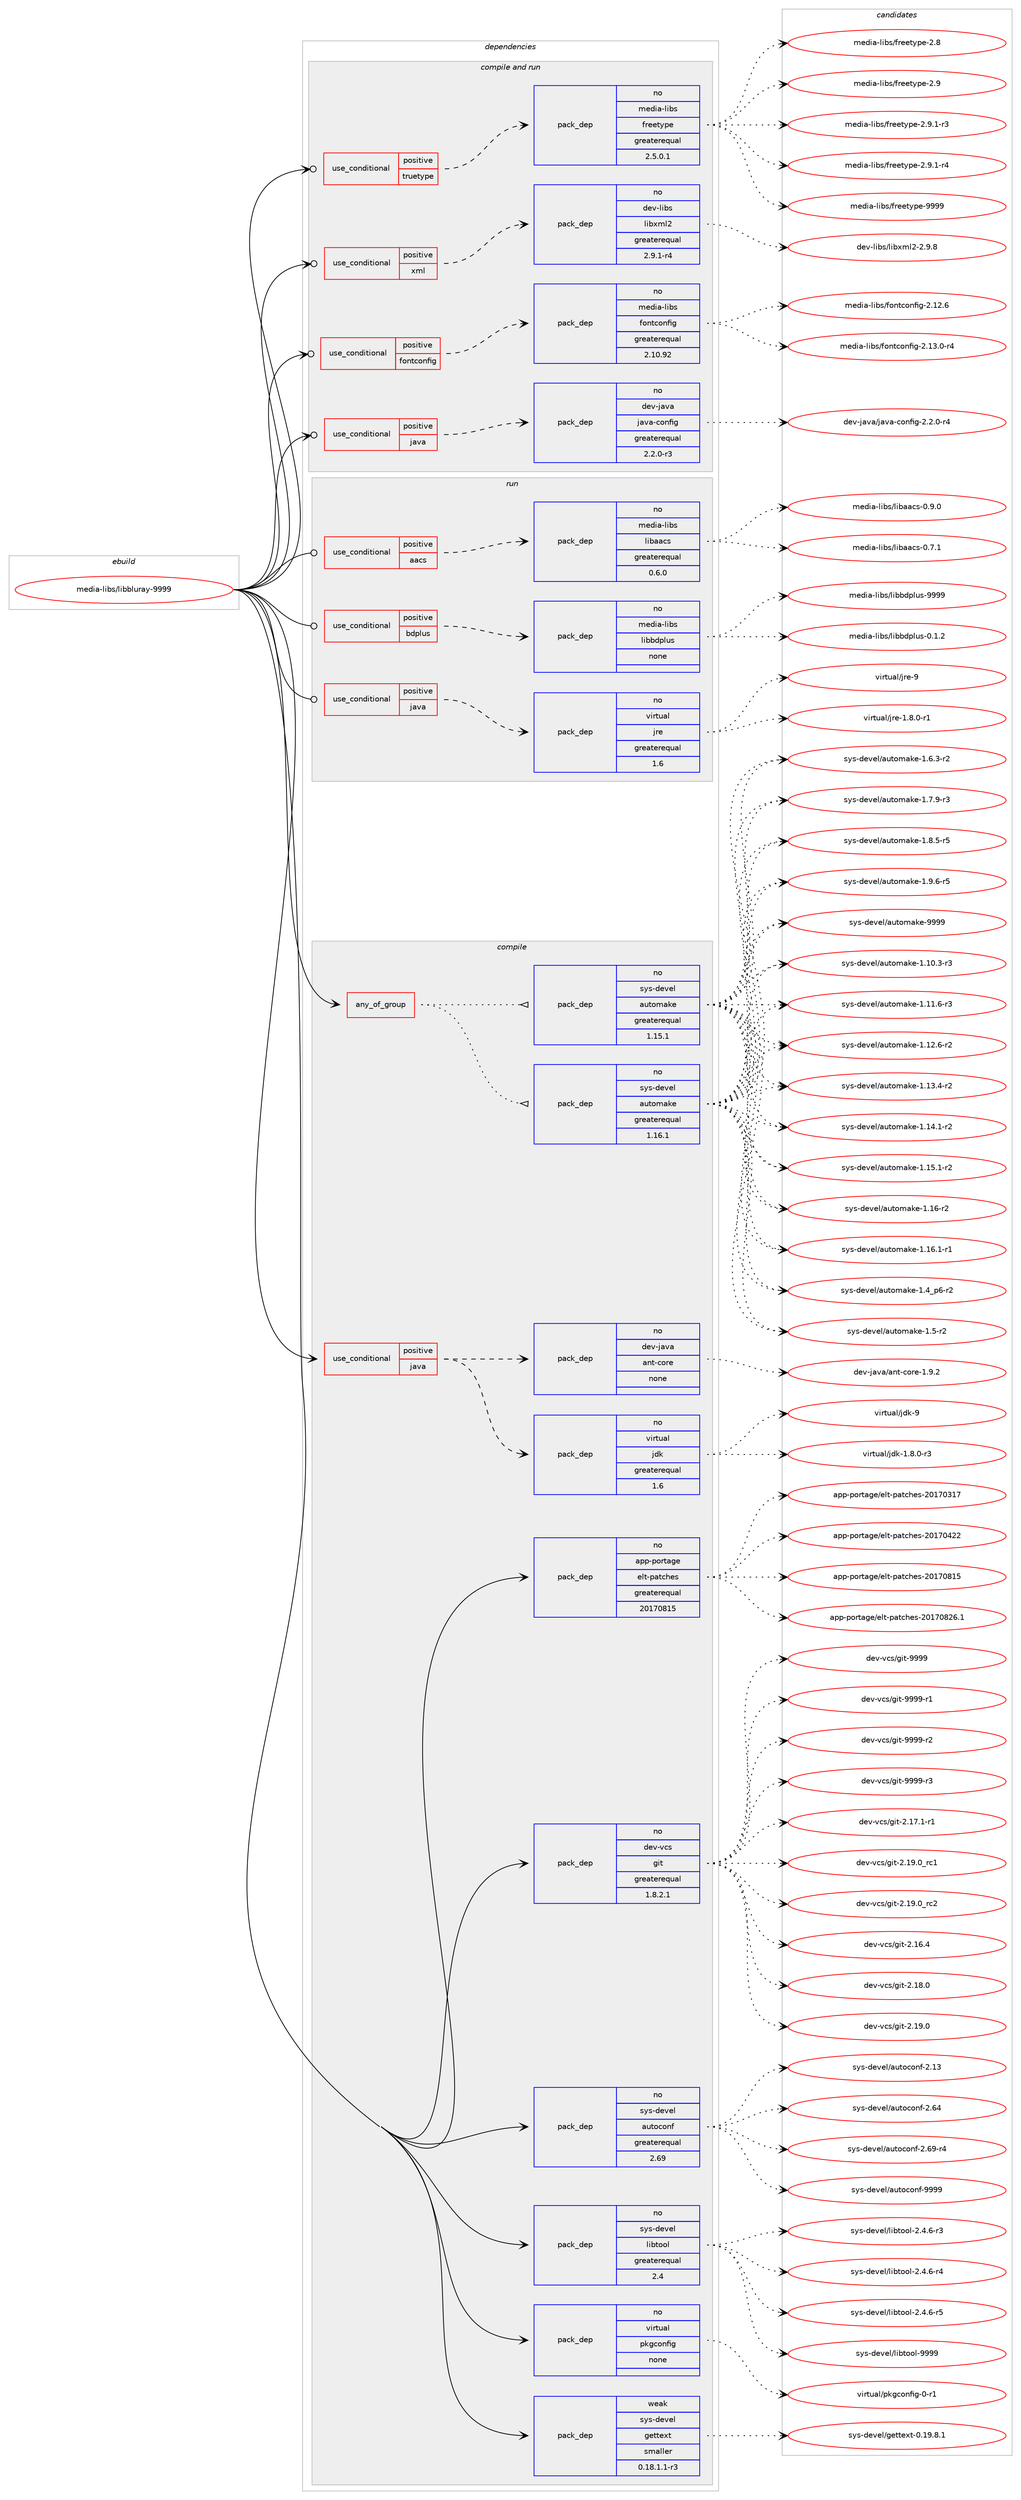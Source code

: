 digraph prolog {

# *************
# Graph options
# *************

newrank=true;
concentrate=true;
compound=true;
graph [rankdir=LR,fontname=Helvetica,fontsize=10,ranksep=1.5];#, ranksep=2.5, nodesep=0.2];
edge  [arrowhead=vee];
node  [fontname=Helvetica,fontsize=10];

# **********
# The ebuild
# **********

subgraph cluster_leftcol {
color=gray;
rank=same;
label=<<i>ebuild</i>>;
id [label="media-libs/libbluray-9999", color=red, width=4, href="../media-libs/libbluray-9999.svg"];
}

# ****************
# The dependencies
# ****************

subgraph cluster_midcol {
color=gray;
label=<<i>dependencies</i>>;
subgraph cluster_compile {
fillcolor="#eeeeee";
style=filled;
label=<<i>compile</i>>;
subgraph any169 {
dependency10814 [label=<<TABLE BORDER="0" CELLBORDER="1" CELLSPACING="0" CELLPADDING="4"><TR><TD CELLPADDING="10">any_of_group</TD></TR></TABLE>>, shape=none, color=red];subgraph pack7339 {
dependency10815 [label=<<TABLE BORDER="0" CELLBORDER="1" CELLSPACING="0" CELLPADDING="4" WIDTH="220"><TR><TD ROWSPAN="6" CELLPADDING="30">pack_dep</TD></TR><TR><TD WIDTH="110">no</TD></TR><TR><TD>sys-devel</TD></TR><TR><TD>automake</TD></TR><TR><TD>greaterequal</TD></TR><TR><TD>1.16.1</TD></TR></TABLE>>, shape=none, color=blue];
}
dependency10814:e -> dependency10815:w [weight=20,style="dotted",arrowhead="oinv"];
subgraph pack7340 {
dependency10816 [label=<<TABLE BORDER="0" CELLBORDER="1" CELLSPACING="0" CELLPADDING="4" WIDTH="220"><TR><TD ROWSPAN="6" CELLPADDING="30">pack_dep</TD></TR><TR><TD WIDTH="110">no</TD></TR><TR><TD>sys-devel</TD></TR><TR><TD>automake</TD></TR><TR><TD>greaterequal</TD></TR><TR><TD>1.15.1</TD></TR></TABLE>>, shape=none, color=blue];
}
dependency10814:e -> dependency10816:w [weight=20,style="dotted",arrowhead="oinv"];
}
id:e -> dependency10814:w [weight=20,style="solid",arrowhead="vee"];
subgraph cond3294 {
dependency10817 [label=<<TABLE BORDER="0" CELLBORDER="1" CELLSPACING="0" CELLPADDING="4"><TR><TD ROWSPAN="3" CELLPADDING="10">use_conditional</TD></TR><TR><TD>positive</TD></TR><TR><TD>java</TD></TR></TABLE>>, shape=none, color=red];
subgraph pack7341 {
dependency10818 [label=<<TABLE BORDER="0" CELLBORDER="1" CELLSPACING="0" CELLPADDING="4" WIDTH="220"><TR><TD ROWSPAN="6" CELLPADDING="30">pack_dep</TD></TR><TR><TD WIDTH="110">no</TD></TR><TR><TD>virtual</TD></TR><TR><TD>jdk</TD></TR><TR><TD>greaterequal</TD></TR><TR><TD>1.6</TD></TR></TABLE>>, shape=none, color=blue];
}
dependency10817:e -> dependency10818:w [weight=20,style="dashed",arrowhead="vee"];
subgraph pack7342 {
dependency10819 [label=<<TABLE BORDER="0" CELLBORDER="1" CELLSPACING="0" CELLPADDING="4" WIDTH="220"><TR><TD ROWSPAN="6" CELLPADDING="30">pack_dep</TD></TR><TR><TD WIDTH="110">no</TD></TR><TR><TD>dev-java</TD></TR><TR><TD>ant-core</TD></TR><TR><TD>none</TD></TR><TR><TD></TD></TR></TABLE>>, shape=none, color=blue];
}
dependency10817:e -> dependency10819:w [weight=20,style="dashed",arrowhead="vee"];
}
id:e -> dependency10817:w [weight=20,style="solid",arrowhead="vee"];
subgraph pack7343 {
dependency10820 [label=<<TABLE BORDER="0" CELLBORDER="1" CELLSPACING="0" CELLPADDING="4" WIDTH="220"><TR><TD ROWSPAN="6" CELLPADDING="30">pack_dep</TD></TR><TR><TD WIDTH="110">no</TD></TR><TR><TD>app-portage</TD></TR><TR><TD>elt-patches</TD></TR><TR><TD>greaterequal</TD></TR><TR><TD>20170815</TD></TR></TABLE>>, shape=none, color=blue];
}
id:e -> dependency10820:w [weight=20,style="solid",arrowhead="vee"];
subgraph pack7344 {
dependency10821 [label=<<TABLE BORDER="0" CELLBORDER="1" CELLSPACING="0" CELLPADDING="4" WIDTH="220"><TR><TD ROWSPAN="6" CELLPADDING="30">pack_dep</TD></TR><TR><TD WIDTH="110">no</TD></TR><TR><TD>dev-vcs</TD></TR><TR><TD>git</TD></TR><TR><TD>greaterequal</TD></TR><TR><TD>1.8.2.1</TD></TR></TABLE>>, shape=none, color=blue];
}
id:e -> dependency10821:w [weight=20,style="solid",arrowhead="vee"];
subgraph pack7345 {
dependency10822 [label=<<TABLE BORDER="0" CELLBORDER="1" CELLSPACING="0" CELLPADDING="4" WIDTH="220"><TR><TD ROWSPAN="6" CELLPADDING="30">pack_dep</TD></TR><TR><TD WIDTH="110">no</TD></TR><TR><TD>sys-devel</TD></TR><TR><TD>autoconf</TD></TR><TR><TD>greaterequal</TD></TR><TR><TD>2.69</TD></TR></TABLE>>, shape=none, color=blue];
}
id:e -> dependency10822:w [weight=20,style="solid",arrowhead="vee"];
subgraph pack7346 {
dependency10823 [label=<<TABLE BORDER="0" CELLBORDER="1" CELLSPACING="0" CELLPADDING="4" WIDTH="220"><TR><TD ROWSPAN="6" CELLPADDING="30">pack_dep</TD></TR><TR><TD WIDTH="110">no</TD></TR><TR><TD>sys-devel</TD></TR><TR><TD>libtool</TD></TR><TR><TD>greaterequal</TD></TR><TR><TD>2.4</TD></TR></TABLE>>, shape=none, color=blue];
}
id:e -> dependency10823:w [weight=20,style="solid",arrowhead="vee"];
subgraph pack7347 {
dependency10824 [label=<<TABLE BORDER="0" CELLBORDER="1" CELLSPACING="0" CELLPADDING="4" WIDTH="220"><TR><TD ROWSPAN="6" CELLPADDING="30">pack_dep</TD></TR><TR><TD WIDTH="110">no</TD></TR><TR><TD>virtual</TD></TR><TR><TD>pkgconfig</TD></TR><TR><TD>none</TD></TR><TR><TD></TD></TR></TABLE>>, shape=none, color=blue];
}
id:e -> dependency10824:w [weight=20,style="solid",arrowhead="vee"];
subgraph pack7348 {
dependency10825 [label=<<TABLE BORDER="0" CELLBORDER="1" CELLSPACING="0" CELLPADDING="4" WIDTH="220"><TR><TD ROWSPAN="6" CELLPADDING="30">pack_dep</TD></TR><TR><TD WIDTH="110">weak</TD></TR><TR><TD>sys-devel</TD></TR><TR><TD>gettext</TD></TR><TR><TD>smaller</TD></TR><TR><TD>0.18.1.1-r3</TD></TR></TABLE>>, shape=none, color=blue];
}
id:e -> dependency10825:w [weight=20,style="solid",arrowhead="vee"];
}
subgraph cluster_compileandrun {
fillcolor="#eeeeee";
style=filled;
label=<<i>compile and run</i>>;
subgraph cond3295 {
dependency10826 [label=<<TABLE BORDER="0" CELLBORDER="1" CELLSPACING="0" CELLPADDING="4"><TR><TD ROWSPAN="3" CELLPADDING="10">use_conditional</TD></TR><TR><TD>positive</TD></TR><TR><TD>fontconfig</TD></TR></TABLE>>, shape=none, color=red];
subgraph pack7349 {
dependency10827 [label=<<TABLE BORDER="0" CELLBORDER="1" CELLSPACING="0" CELLPADDING="4" WIDTH="220"><TR><TD ROWSPAN="6" CELLPADDING="30">pack_dep</TD></TR><TR><TD WIDTH="110">no</TD></TR><TR><TD>media-libs</TD></TR><TR><TD>fontconfig</TD></TR><TR><TD>greaterequal</TD></TR><TR><TD>2.10.92</TD></TR></TABLE>>, shape=none, color=blue];
}
dependency10826:e -> dependency10827:w [weight=20,style="dashed",arrowhead="vee"];
}
id:e -> dependency10826:w [weight=20,style="solid",arrowhead="odotvee"];
subgraph cond3296 {
dependency10828 [label=<<TABLE BORDER="0" CELLBORDER="1" CELLSPACING="0" CELLPADDING="4"><TR><TD ROWSPAN="3" CELLPADDING="10">use_conditional</TD></TR><TR><TD>positive</TD></TR><TR><TD>java</TD></TR></TABLE>>, shape=none, color=red];
subgraph pack7350 {
dependency10829 [label=<<TABLE BORDER="0" CELLBORDER="1" CELLSPACING="0" CELLPADDING="4" WIDTH="220"><TR><TD ROWSPAN="6" CELLPADDING="30">pack_dep</TD></TR><TR><TD WIDTH="110">no</TD></TR><TR><TD>dev-java</TD></TR><TR><TD>java-config</TD></TR><TR><TD>greaterequal</TD></TR><TR><TD>2.2.0-r3</TD></TR></TABLE>>, shape=none, color=blue];
}
dependency10828:e -> dependency10829:w [weight=20,style="dashed",arrowhead="vee"];
}
id:e -> dependency10828:w [weight=20,style="solid",arrowhead="odotvee"];
subgraph cond3297 {
dependency10830 [label=<<TABLE BORDER="0" CELLBORDER="1" CELLSPACING="0" CELLPADDING="4"><TR><TD ROWSPAN="3" CELLPADDING="10">use_conditional</TD></TR><TR><TD>positive</TD></TR><TR><TD>truetype</TD></TR></TABLE>>, shape=none, color=red];
subgraph pack7351 {
dependency10831 [label=<<TABLE BORDER="0" CELLBORDER="1" CELLSPACING="0" CELLPADDING="4" WIDTH="220"><TR><TD ROWSPAN="6" CELLPADDING="30">pack_dep</TD></TR><TR><TD WIDTH="110">no</TD></TR><TR><TD>media-libs</TD></TR><TR><TD>freetype</TD></TR><TR><TD>greaterequal</TD></TR><TR><TD>2.5.0.1</TD></TR></TABLE>>, shape=none, color=blue];
}
dependency10830:e -> dependency10831:w [weight=20,style="dashed",arrowhead="vee"];
}
id:e -> dependency10830:w [weight=20,style="solid",arrowhead="odotvee"];
subgraph cond3298 {
dependency10832 [label=<<TABLE BORDER="0" CELLBORDER="1" CELLSPACING="0" CELLPADDING="4"><TR><TD ROWSPAN="3" CELLPADDING="10">use_conditional</TD></TR><TR><TD>positive</TD></TR><TR><TD>xml</TD></TR></TABLE>>, shape=none, color=red];
subgraph pack7352 {
dependency10833 [label=<<TABLE BORDER="0" CELLBORDER="1" CELLSPACING="0" CELLPADDING="4" WIDTH="220"><TR><TD ROWSPAN="6" CELLPADDING="30">pack_dep</TD></TR><TR><TD WIDTH="110">no</TD></TR><TR><TD>dev-libs</TD></TR><TR><TD>libxml2</TD></TR><TR><TD>greaterequal</TD></TR><TR><TD>2.9.1-r4</TD></TR></TABLE>>, shape=none, color=blue];
}
dependency10832:e -> dependency10833:w [weight=20,style="dashed",arrowhead="vee"];
}
id:e -> dependency10832:w [weight=20,style="solid",arrowhead="odotvee"];
}
subgraph cluster_run {
fillcolor="#eeeeee";
style=filled;
label=<<i>run</i>>;
subgraph cond3299 {
dependency10834 [label=<<TABLE BORDER="0" CELLBORDER="1" CELLSPACING="0" CELLPADDING="4"><TR><TD ROWSPAN="3" CELLPADDING="10">use_conditional</TD></TR><TR><TD>positive</TD></TR><TR><TD>aacs</TD></TR></TABLE>>, shape=none, color=red];
subgraph pack7353 {
dependency10835 [label=<<TABLE BORDER="0" CELLBORDER="1" CELLSPACING="0" CELLPADDING="4" WIDTH="220"><TR><TD ROWSPAN="6" CELLPADDING="30">pack_dep</TD></TR><TR><TD WIDTH="110">no</TD></TR><TR><TD>media-libs</TD></TR><TR><TD>libaacs</TD></TR><TR><TD>greaterequal</TD></TR><TR><TD>0.6.0</TD></TR></TABLE>>, shape=none, color=blue];
}
dependency10834:e -> dependency10835:w [weight=20,style="dashed",arrowhead="vee"];
}
id:e -> dependency10834:w [weight=20,style="solid",arrowhead="odot"];
subgraph cond3300 {
dependency10836 [label=<<TABLE BORDER="0" CELLBORDER="1" CELLSPACING="0" CELLPADDING="4"><TR><TD ROWSPAN="3" CELLPADDING="10">use_conditional</TD></TR><TR><TD>positive</TD></TR><TR><TD>bdplus</TD></TR></TABLE>>, shape=none, color=red];
subgraph pack7354 {
dependency10837 [label=<<TABLE BORDER="0" CELLBORDER="1" CELLSPACING="0" CELLPADDING="4" WIDTH="220"><TR><TD ROWSPAN="6" CELLPADDING="30">pack_dep</TD></TR><TR><TD WIDTH="110">no</TD></TR><TR><TD>media-libs</TD></TR><TR><TD>libbdplus</TD></TR><TR><TD>none</TD></TR><TR><TD></TD></TR></TABLE>>, shape=none, color=blue];
}
dependency10836:e -> dependency10837:w [weight=20,style="dashed",arrowhead="vee"];
}
id:e -> dependency10836:w [weight=20,style="solid",arrowhead="odot"];
subgraph cond3301 {
dependency10838 [label=<<TABLE BORDER="0" CELLBORDER="1" CELLSPACING="0" CELLPADDING="4"><TR><TD ROWSPAN="3" CELLPADDING="10">use_conditional</TD></TR><TR><TD>positive</TD></TR><TR><TD>java</TD></TR></TABLE>>, shape=none, color=red];
subgraph pack7355 {
dependency10839 [label=<<TABLE BORDER="0" CELLBORDER="1" CELLSPACING="0" CELLPADDING="4" WIDTH="220"><TR><TD ROWSPAN="6" CELLPADDING="30">pack_dep</TD></TR><TR><TD WIDTH="110">no</TD></TR><TR><TD>virtual</TD></TR><TR><TD>jre</TD></TR><TR><TD>greaterequal</TD></TR><TR><TD>1.6</TD></TR></TABLE>>, shape=none, color=blue];
}
dependency10838:e -> dependency10839:w [weight=20,style="dashed",arrowhead="vee"];
}
id:e -> dependency10838:w [weight=20,style="solid",arrowhead="odot"];
}
}

# **************
# The candidates
# **************

subgraph cluster_choices {
rank=same;
color=gray;
label=<<i>candidates</i>>;

subgraph choice7339 {
color=black;
nodesep=1;
choice11512111545100101118101108479711711611110997107101454946494846514511451 [label="sys-devel/automake-1.10.3-r3", color=red, width=4,href="../sys-devel/automake-1.10.3-r3.svg"];
choice11512111545100101118101108479711711611110997107101454946494946544511451 [label="sys-devel/automake-1.11.6-r3", color=red, width=4,href="../sys-devel/automake-1.11.6-r3.svg"];
choice11512111545100101118101108479711711611110997107101454946495046544511450 [label="sys-devel/automake-1.12.6-r2", color=red, width=4,href="../sys-devel/automake-1.12.6-r2.svg"];
choice11512111545100101118101108479711711611110997107101454946495146524511450 [label="sys-devel/automake-1.13.4-r2", color=red, width=4,href="../sys-devel/automake-1.13.4-r2.svg"];
choice11512111545100101118101108479711711611110997107101454946495246494511450 [label="sys-devel/automake-1.14.1-r2", color=red, width=4,href="../sys-devel/automake-1.14.1-r2.svg"];
choice11512111545100101118101108479711711611110997107101454946495346494511450 [label="sys-devel/automake-1.15.1-r2", color=red, width=4,href="../sys-devel/automake-1.15.1-r2.svg"];
choice1151211154510010111810110847971171161111099710710145494649544511450 [label="sys-devel/automake-1.16-r2", color=red, width=4,href="../sys-devel/automake-1.16-r2.svg"];
choice11512111545100101118101108479711711611110997107101454946495446494511449 [label="sys-devel/automake-1.16.1-r1", color=red, width=4,href="../sys-devel/automake-1.16.1-r1.svg"];
choice115121115451001011181011084797117116111109971071014549465295112544511450 [label="sys-devel/automake-1.4_p6-r2", color=red, width=4,href="../sys-devel/automake-1.4_p6-r2.svg"];
choice11512111545100101118101108479711711611110997107101454946534511450 [label="sys-devel/automake-1.5-r2", color=red, width=4,href="../sys-devel/automake-1.5-r2.svg"];
choice115121115451001011181011084797117116111109971071014549465446514511450 [label="sys-devel/automake-1.6.3-r2", color=red, width=4,href="../sys-devel/automake-1.6.3-r2.svg"];
choice115121115451001011181011084797117116111109971071014549465546574511451 [label="sys-devel/automake-1.7.9-r3", color=red, width=4,href="../sys-devel/automake-1.7.9-r3.svg"];
choice115121115451001011181011084797117116111109971071014549465646534511453 [label="sys-devel/automake-1.8.5-r5", color=red, width=4,href="../sys-devel/automake-1.8.5-r5.svg"];
choice115121115451001011181011084797117116111109971071014549465746544511453 [label="sys-devel/automake-1.9.6-r5", color=red, width=4,href="../sys-devel/automake-1.9.6-r5.svg"];
choice115121115451001011181011084797117116111109971071014557575757 [label="sys-devel/automake-9999", color=red, width=4,href="../sys-devel/automake-9999.svg"];
dependency10815:e -> choice11512111545100101118101108479711711611110997107101454946494846514511451:w [style=dotted,weight="100"];
dependency10815:e -> choice11512111545100101118101108479711711611110997107101454946494946544511451:w [style=dotted,weight="100"];
dependency10815:e -> choice11512111545100101118101108479711711611110997107101454946495046544511450:w [style=dotted,weight="100"];
dependency10815:e -> choice11512111545100101118101108479711711611110997107101454946495146524511450:w [style=dotted,weight="100"];
dependency10815:e -> choice11512111545100101118101108479711711611110997107101454946495246494511450:w [style=dotted,weight="100"];
dependency10815:e -> choice11512111545100101118101108479711711611110997107101454946495346494511450:w [style=dotted,weight="100"];
dependency10815:e -> choice1151211154510010111810110847971171161111099710710145494649544511450:w [style=dotted,weight="100"];
dependency10815:e -> choice11512111545100101118101108479711711611110997107101454946495446494511449:w [style=dotted,weight="100"];
dependency10815:e -> choice115121115451001011181011084797117116111109971071014549465295112544511450:w [style=dotted,weight="100"];
dependency10815:e -> choice11512111545100101118101108479711711611110997107101454946534511450:w [style=dotted,weight="100"];
dependency10815:e -> choice115121115451001011181011084797117116111109971071014549465446514511450:w [style=dotted,weight="100"];
dependency10815:e -> choice115121115451001011181011084797117116111109971071014549465546574511451:w [style=dotted,weight="100"];
dependency10815:e -> choice115121115451001011181011084797117116111109971071014549465646534511453:w [style=dotted,weight="100"];
dependency10815:e -> choice115121115451001011181011084797117116111109971071014549465746544511453:w [style=dotted,weight="100"];
dependency10815:e -> choice115121115451001011181011084797117116111109971071014557575757:w [style=dotted,weight="100"];
}
subgraph choice7340 {
color=black;
nodesep=1;
choice11512111545100101118101108479711711611110997107101454946494846514511451 [label="sys-devel/automake-1.10.3-r3", color=red, width=4,href="../sys-devel/automake-1.10.3-r3.svg"];
choice11512111545100101118101108479711711611110997107101454946494946544511451 [label="sys-devel/automake-1.11.6-r3", color=red, width=4,href="../sys-devel/automake-1.11.6-r3.svg"];
choice11512111545100101118101108479711711611110997107101454946495046544511450 [label="sys-devel/automake-1.12.6-r2", color=red, width=4,href="../sys-devel/automake-1.12.6-r2.svg"];
choice11512111545100101118101108479711711611110997107101454946495146524511450 [label="sys-devel/automake-1.13.4-r2", color=red, width=4,href="../sys-devel/automake-1.13.4-r2.svg"];
choice11512111545100101118101108479711711611110997107101454946495246494511450 [label="sys-devel/automake-1.14.1-r2", color=red, width=4,href="../sys-devel/automake-1.14.1-r2.svg"];
choice11512111545100101118101108479711711611110997107101454946495346494511450 [label="sys-devel/automake-1.15.1-r2", color=red, width=4,href="../sys-devel/automake-1.15.1-r2.svg"];
choice1151211154510010111810110847971171161111099710710145494649544511450 [label="sys-devel/automake-1.16-r2", color=red, width=4,href="../sys-devel/automake-1.16-r2.svg"];
choice11512111545100101118101108479711711611110997107101454946495446494511449 [label="sys-devel/automake-1.16.1-r1", color=red, width=4,href="../sys-devel/automake-1.16.1-r1.svg"];
choice115121115451001011181011084797117116111109971071014549465295112544511450 [label="sys-devel/automake-1.4_p6-r2", color=red, width=4,href="../sys-devel/automake-1.4_p6-r2.svg"];
choice11512111545100101118101108479711711611110997107101454946534511450 [label="sys-devel/automake-1.5-r2", color=red, width=4,href="../sys-devel/automake-1.5-r2.svg"];
choice115121115451001011181011084797117116111109971071014549465446514511450 [label="sys-devel/automake-1.6.3-r2", color=red, width=4,href="../sys-devel/automake-1.6.3-r2.svg"];
choice115121115451001011181011084797117116111109971071014549465546574511451 [label="sys-devel/automake-1.7.9-r3", color=red, width=4,href="../sys-devel/automake-1.7.9-r3.svg"];
choice115121115451001011181011084797117116111109971071014549465646534511453 [label="sys-devel/automake-1.8.5-r5", color=red, width=4,href="../sys-devel/automake-1.8.5-r5.svg"];
choice115121115451001011181011084797117116111109971071014549465746544511453 [label="sys-devel/automake-1.9.6-r5", color=red, width=4,href="../sys-devel/automake-1.9.6-r5.svg"];
choice115121115451001011181011084797117116111109971071014557575757 [label="sys-devel/automake-9999", color=red, width=4,href="../sys-devel/automake-9999.svg"];
dependency10816:e -> choice11512111545100101118101108479711711611110997107101454946494846514511451:w [style=dotted,weight="100"];
dependency10816:e -> choice11512111545100101118101108479711711611110997107101454946494946544511451:w [style=dotted,weight="100"];
dependency10816:e -> choice11512111545100101118101108479711711611110997107101454946495046544511450:w [style=dotted,weight="100"];
dependency10816:e -> choice11512111545100101118101108479711711611110997107101454946495146524511450:w [style=dotted,weight="100"];
dependency10816:e -> choice11512111545100101118101108479711711611110997107101454946495246494511450:w [style=dotted,weight="100"];
dependency10816:e -> choice11512111545100101118101108479711711611110997107101454946495346494511450:w [style=dotted,weight="100"];
dependency10816:e -> choice1151211154510010111810110847971171161111099710710145494649544511450:w [style=dotted,weight="100"];
dependency10816:e -> choice11512111545100101118101108479711711611110997107101454946495446494511449:w [style=dotted,weight="100"];
dependency10816:e -> choice115121115451001011181011084797117116111109971071014549465295112544511450:w [style=dotted,weight="100"];
dependency10816:e -> choice11512111545100101118101108479711711611110997107101454946534511450:w [style=dotted,weight="100"];
dependency10816:e -> choice115121115451001011181011084797117116111109971071014549465446514511450:w [style=dotted,weight="100"];
dependency10816:e -> choice115121115451001011181011084797117116111109971071014549465546574511451:w [style=dotted,weight="100"];
dependency10816:e -> choice115121115451001011181011084797117116111109971071014549465646534511453:w [style=dotted,weight="100"];
dependency10816:e -> choice115121115451001011181011084797117116111109971071014549465746544511453:w [style=dotted,weight="100"];
dependency10816:e -> choice115121115451001011181011084797117116111109971071014557575757:w [style=dotted,weight="100"];
}
subgraph choice7341 {
color=black;
nodesep=1;
choice11810511411611797108471061001074549465646484511451 [label="virtual/jdk-1.8.0-r3", color=red, width=4,href="../virtual/jdk-1.8.0-r3.svg"];
choice11810511411611797108471061001074557 [label="virtual/jdk-9", color=red, width=4,href="../virtual/jdk-9.svg"];
dependency10818:e -> choice11810511411611797108471061001074549465646484511451:w [style=dotted,weight="100"];
dependency10818:e -> choice11810511411611797108471061001074557:w [style=dotted,weight="100"];
}
subgraph choice7342 {
color=black;
nodesep=1;
choice10010111845106971189747971101164599111114101454946574650 [label="dev-java/ant-core-1.9.2", color=red, width=4,href="../dev-java/ant-core-1.9.2.svg"];
dependency10819:e -> choice10010111845106971189747971101164599111114101454946574650:w [style=dotted,weight="100"];
}
subgraph choice7343 {
color=black;
nodesep=1;
choice97112112451121111141169710310147101108116451129711699104101115455048495548514955 [label="app-portage/elt-patches-20170317", color=red, width=4,href="../app-portage/elt-patches-20170317.svg"];
choice97112112451121111141169710310147101108116451129711699104101115455048495548525050 [label="app-portage/elt-patches-20170422", color=red, width=4,href="../app-portage/elt-patches-20170422.svg"];
choice97112112451121111141169710310147101108116451129711699104101115455048495548564953 [label="app-portage/elt-patches-20170815", color=red, width=4,href="../app-portage/elt-patches-20170815.svg"];
choice971121124511211111411697103101471011081164511297116991041011154550484955485650544649 [label="app-portage/elt-patches-20170826.1", color=red, width=4,href="../app-portage/elt-patches-20170826.1.svg"];
dependency10820:e -> choice97112112451121111141169710310147101108116451129711699104101115455048495548514955:w [style=dotted,weight="100"];
dependency10820:e -> choice97112112451121111141169710310147101108116451129711699104101115455048495548525050:w [style=dotted,weight="100"];
dependency10820:e -> choice97112112451121111141169710310147101108116451129711699104101115455048495548564953:w [style=dotted,weight="100"];
dependency10820:e -> choice971121124511211111411697103101471011081164511297116991041011154550484955485650544649:w [style=dotted,weight="100"];
}
subgraph choice7344 {
color=black;
nodesep=1;
choice100101118451189911547103105116455046495546494511449 [label="dev-vcs/git-2.17.1-r1", color=red, width=4,href="../dev-vcs/git-2.17.1-r1.svg"];
choice10010111845118991154710310511645504649574648951149949 [label="dev-vcs/git-2.19.0_rc1", color=red, width=4,href="../dev-vcs/git-2.19.0_rc1.svg"];
choice10010111845118991154710310511645504649574648951149950 [label="dev-vcs/git-2.19.0_rc2", color=red, width=4,href="../dev-vcs/git-2.19.0_rc2.svg"];
choice10010111845118991154710310511645504649544652 [label="dev-vcs/git-2.16.4", color=red, width=4,href="../dev-vcs/git-2.16.4.svg"];
choice10010111845118991154710310511645504649564648 [label="dev-vcs/git-2.18.0", color=red, width=4,href="../dev-vcs/git-2.18.0.svg"];
choice10010111845118991154710310511645504649574648 [label="dev-vcs/git-2.19.0", color=red, width=4,href="../dev-vcs/git-2.19.0.svg"];
choice1001011184511899115471031051164557575757 [label="dev-vcs/git-9999", color=red, width=4,href="../dev-vcs/git-9999.svg"];
choice10010111845118991154710310511645575757574511449 [label="dev-vcs/git-9999-r1", color=red, width=4,href="../dev-vcs/git-9999-r1.svg"];
choice10010111845118991154710310511645575757574511450 [label="dev-vcs/git-9999-r2", color=red, width=4,href="../dev-vcs/git-9999-r2.svg"];
choice10010111845118991154710310511645575757574511451 [label="dev-vcs/git-9999-r3", color=red, width=4,href="../dev-vcs/git-9999-r3.svg"];
dependency10821:e -> choice100101118451189911547103105116455046495546494511449:w [style=dotted,weight="100"];
dependency10821:e -> choice10010111845118991154710310511645504649574648951149949:w [style=dotted,weight="100"];
dependency10821:e -> choice10010111845118991154710310511645504649574648951149950:w [style=dotted,weight="100"];
dependency10821:e -> choice10010111845118991154710310511645504649544652:w [style=dotted,weight="100"];
dependency10821:e -> choice10010111845118991154710310511645504649564648:w [style=dotted,weight="100"];
dependency10821:e -> choice10010111845118991154710310511645504649574648:w [style=dotted,weight="100"];
dependency10821:e -> choice1001011184511899115471031051164557575757:w [style=dotted,weight="100"];
dependency10821:e -> choice10010111845118991154710310511645575757574511449:w [style=dotted,weight="100"];
dependency10821:e -> choice10010111845118991154710310511645575757574511450:w [style=dotted,weight="100"];
dependency10821:e -> choice10010111845118991154710310511645575757574511451:w [style=dotted,weight="100"];
}
subgraph choice7345 {
color=black;
nodesep=1;
choice115121115451001011181011084797117116111991111101024550464951 [label="sys-devel/autoconf-2.13", color=red, width=4,href="../sys-devel/autoconf-2.13.svg"];
choice115121115451001011181011084797117116111991111101024550465452 [label="sys-devel/autoconf-2.64", color=red, width=4,href="../sys-devel/autoconf-2.64.svg"];
choice1151211154510010111810110847971171161119911111010245504654574511452 [label="sys-devel/autoconf-2.69-r4", color=red, width=4,href="../sys-devel/autoconf-2.69-r4.svg"];
choice115121115451001011181011084797117116111991111101024557575757 [label="sys-devel/autoconf-9999", color=red, width=4,href="../sys-devel/autoconf-9999.svg"];
dependency10822:e -> choice115121115451001011181011084797117116111991111101024550464951:w [style=dotted,weight="100"];
dependency10822:e -> choice115121115451001011181011084797117116111991111101024550465452:w [style=dotted,weight="100"];
dependency10822:e -> choice1151211154510010111810110847971171161119911111010245504654574511452:w [style=dotted,weight="100"];
dependency10822:e -> choice115121115451001011181011084797117116111991111101024557575757:w [style=dotted,weight="100"];
}
subgraph choice7346 {
color=black;
nodesep=1;
choice1151211154510010111810110847108105981161111111084550465246544511451 [label="sys-devel/libtool-2.4.6-r3", color=red, width=4,href="../sys-devel/libtool-2.4.6-r3.svg"];
choice1151211154510010111810110847108105981161111111084550465246544511452 [label="sys-devel/libtool-2.4.6-r4", color=red, width=4,href="../sys-devel/libtool-2.4.6-r4.svg"];
choice1151211154510010111810110847108105981161111111084550465246544511453 [label="sys-devel/libtool-2.4.6-r5", color=red, width=4,href="../sys-devel/libtool-2.4.6-r5.svg"];
choice1151211154510010111810110847108105981161111111084557575757 [label="sys-devel/libtool-9999", color=red, width=4,href="../sys-devel/libtool-9999.svg"];
dependency10823:e -> choice1151211154510010111810110847108105981161111111084550465246544511451:w [style=dotted,weight="100"];
dependency10823:e -> choice1151211154510010111810110847108105981161111111084550465246544511452:w [style=dotted,weight="100"];
dependency10823:e -> choice1151211154510010111810110847108105981161111111084550465246544511453:w [style=dotted,weight="100"];
dependency10823:e -> choice1151211154510010111810110847108105981161111111084557575757:w [style=dotted,weight="100"];
}
subgraph choice7347 {
color=black;
nodesep=1;
choice11810511411611797108471121071039911111010210510345484511449 [label="virtual/pkgconfig-0-r1", color=red, width=4,href="../virtual/pkgconfig-0-r1.svg"];
dependency10824:e -> choice11810511411611797108471121071039911111010210510345484511449:w [style=dotted,weight="100"];
}
subgraph choice7348 {
color=black;
nodesep=1;
choice1151211154510010111810110847103101116116101120116454846495746564649 [label="sys-devel/gettext-0.19.8.1", color=red, width=4,href="../sys-devel/gettext-0.19.8.1.svg"];
dependency10825:e -> choice1151211154510010111810110847103101116116101120116454846495746564649:w [style=dotted,weight="100"];
}
subgraph choice7349 {
color=black;
nodesep=1;
choice109101100105974510810598115471021111101169911111010210510345504649504654 [label="media-libs/fontconfig-2.12.6", color=red, width=4,href="../media-libs/fontconfig-2.12.6.svg"];
choice1091011001059745108105981154710211111011699111110102105103455046495146484511452 [label="media-libs/fontconfig-2.13.0-r4", color=red, width=4,href="../media-libs/fontconfig-2.13.0-r4.svg"];
dependency10827:e -> choice109101100105974510810598115471021111101169911111010210510345504649504654:w [style=dotted,weight="100"];
dependency10827:e -> choice1091011001059745108105981154710211111011699111110102105103455046495146484511452:w [style=dotted,weight="100"];
}
subgraph choice7350 {
color=black;
nodesep=1;
choice10010111845106971189747106971189745991111101021051034550465046484511452 [label="dev-java/java-config-2.2.0-r4", color=red, width=4,href="../dev-java/java-config-2.2.0-r4.svg"];
dependency10829:e -> choice10010111845106971189747106971189745991111101021051034550465046484511452:w [style=dotted,weight="100"];
}
subgraph choice7351 {
color=black;
nodesep=1;
choice1091011001059745108105981154710211410110111612111210145504656 [label="media-libs/freetype-2.8", color=red, width=4,href="../media-libs/freetype-2.8.svg"];
choice1091011001059745108105981154710211410110111612111210145504657 [label="media-libs/freetype-2.9", color=red, width=4,href="../media-libs/freetype-2.9.svg"];
choice109101100105974510810598115471021141011011161211121014550465746494511451 [label="media-libs/freetype-2.9.1-r3", color=red, width=4,href="../media-libs/freetype-2.9.1-r3.svg"];
choice109101100105974510810598115471021141011011161211121014550465746494511452 [label="media-libs/freetype-2.9.1-r4", color=red, width=4,href="../media-libs/freetype-2.9.1-r4.svg"];
choice109101100105974510810598115471021141011011161211121014557575757 [label="media-libs/freetype-9999", color=red, width=4,href="../media-libs/freetype-9999.svg"];
dependency10831:e -> choice1091011001059745108105981154710211410110111612111210145504656:w [style=dotted,weight="100"];
dependency10831:e -> choice1091011001059745108105981154710211410110111612111210145504657:w [style=dotted,weight="100"];
dependency10831:e -> choice109101100105974510810598115471021141011011161211121014550465746494511451:w [style=dotted,weight="100"];
dependency10831:e -> choice109101100105974510810598115471021141011011161211121014550465746494511452:w [style=dotted,weight="100"];
dependency10831:e -> choice109101100105974510810598115471021141011011161211121014557575757:w [style=dotted,weight="100"];
}
subgraph choice7352 {
color=black;
nodesep=1;
choice1001011184510810598115471081059812010910850455046574656 [label="dev-libs/libxml2-2.9.8", color=red, width=4,href="../dev-libs/libxml2-2.9.8.svg"];
dependency10833:e -> choice1001011184510810598115471081059812010910850455046574656:w [style=dotted,weight="100"];
}
subgraph choice7353 {
color=black;
nodesep=1;
choice1091011001059745108105981154710810598979799115454846554649 [label="media-libs/libaacs-0.7.1", color=red, width=4,href="../media-libs/libaacs-0.7.1.svg"];
choice1091011001059745108105981154710810598979799115454846574648 [label="media-libs/libaacs-0.9.0", color=red, width=4,href="../media-libs/libaacs-0.9.0.svg"];
dependency10835:e -> choice1091011001059745108105981154710810598979799115454846554649:w [style=dotted,weight="100"];
dependency10835:e -> choice1091011001059745108105981154710810598979799115454846574648:w [style=dotted,weight="100"];
}
subgraph choice7354 {
color=black;
nodesep=1;
choice109101100105974510810598115471081059898100112108117115454846494650 [label="media-libs/libbdplus-0.1.2", color=red, width=4,href="../media-libs/libbdplus-0.1.2.svg"];
choice1091011001059745108105981154710810598981001121081171154557575757 [label="media-libs/libbdplus-9999", color=red, width=4,href="../media-libs/libbdplus-9999.svg"];
dependency10837:e -> choice109101100105974510810598115471081059898100112108117115454846494650:w [style=dotted,weight="100"];
dependency10837:e -> choice1091011001059745108105981154710810598981001121081171154557575757:w [style=dotted,weight="100"];
}
subgraph choice7355 {
color=black;
nodesep=1;
choice11810511411611797108471061141014549465646484511449 [label="virtual/jre-1.8.0-r1", color=red, width=4,href="../virtual/jre-1.8.0-r1.svg"];
choice11810511411611797108471061141014557 [label="virtual/jre-9", color=red, width=4,href="../virtual/jre-9.svg"];
dependency10839:e -> choice11810511411611797108471061141014549465646484511449:w [style=dotted,weight="100"];
dependency10839:e -> choice11810511411611797108471061141014557:w [style=dotted,weight="100"];
}
}

}
